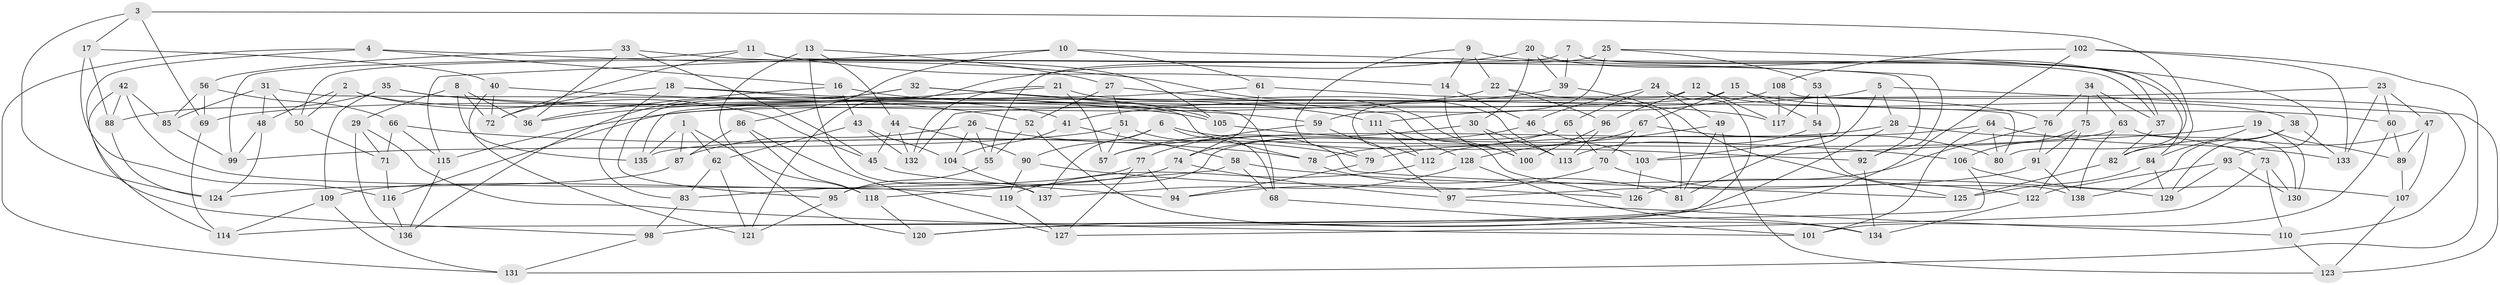 // Generated by graph-tools (version 1.1) at 2025/38/03/09/25 02:38:19]
// undirected, 138 vertices, 276 edges
graph export_dot {
graph [start="1"]
  node [color=gray90,style=filled];
  1;
  2;
  3;
  4;
  5;
  6;
  7;
  8;
  9;
  10;
  11;
  12;
  13;
  14;
  15;
  16;
  17;
  18;
  19;
  20;
  21;
  22;
  23;
  24;
  25;
  26;
  27;
  28;
  29;
  30;
  31;
  32;
  33;
  34;
  35;
  36;
  37;
  38;
  39;
  40;
  41;
  42;
  43;
  44;
  45;
  46;
  47;
  48;
  49;
  50;
  51;
  52;
  53;
  54;
  55;
  56;
  57;
  58;
  59;
  60;
  61;
  62;
  63;
  64;
  65;
  66;
  67;
  68;
  69;
  70;
  71;
  72;
  73;
  74;
  75;
  76;
  77;
  78;
  79;
  80;
  81;
  82;
  83;
  84;
  85;
  86;
  87;
  88;
  89;
  90;
  91;
  92;
  93;
  94;
  95;
  96;
  97;
  98;
  99;
  100;
  101;
  102;
  103;
  104;
  105;
  106;
  107;
  108;
  109;
  110;
  111;
  112;
  113;
  114;
  115;
  116;
  117;
  118;
  119;
  120;
  121;
  122;
  123;
  124;
  125;
  126;
  127;
  128;
  129;
  130;
  131;
  132;
  133;
  134;
  135;
  136;
  137;
  138;
  1 -- 87;
  1 -- 62;
  1 -- 135;
  1 -- 118;
  2 -- 45;
  2 -- 48;
  2 -- 50;
  2 -- 41;
  3 -- 82;
  3 -- 17;
  3 -- 124;
  3 -- 69;
  4 -- 131;
  4 -- 100;
  4 -- 16;
  4 -- 98;
  5 -- 81;
  5 -- 123;
  5 -- 28;
  5 -- 115;
  6 -- 90;
  6 -- 68;
  6 -- 92;
  6 -- 137;
  7 -- 80;
  7 -- 37;
  7 -- 50;
  7 -- 39;
  8 -- 135;
  8 -- 29;
  8 -- 36;
  8 -- 72;
  9 -- 79;
  9 -- 37;
  9 -- 14;
  9 -- 22;
  10 -- 86;
  10 -- 92;
  10 -- 61;
  10 -- 115;
  11 -- 14;
  11 -- 72;
  11 -- 92;
  11 -- 99;
  12 -- 96;
  12 -- 112;
  12 -- 38;
  12 -- 117;
  13 -- 120;
  13 -- 27;
  13 -- 44;
  13 -- 137;
  14 -- 100;
  14 -- 46;
  15 -- 54;
  15 -- 116;
  15 -- 60;
  15 -- 67;
  16 -- 105;
  16 -- 36;
  16 -- 43;
  17 -- 40;
  17 -- 116;
  17 -- 88;
  18 -- 52;
  18 -- 78;
  18 -- 72;
  18 -- 83;
  19 -- 103;
  19 -- 84;
  19 -- 89;
  19 -- 130;
  20 -- 84;
  20 -- 121;
  20 -- 39;
  20 -- 30;
  21 -- 36;
  21 -- 57;
  21 -- 113;
  21 -- 132;
  22 -- 69;
  22 -- 96;
  22 -- 81;
  23 -- 47;
  23 -- 60;
  23 -- 132;
  23 -- 133;
  24 -- 46;
  24 -- 49;
  24 -- 120;
  24 -- 65;
  25 -- 55;
  25 -- 53;
  25 -- 59;
  25 -- 93;
  26 -- 87;
  26 -- 55;
  26 -- 79;
  26 -- 104;
  27 -- 52;
  27 -- 51;
  27 -- 126;
  28 -- 98;
  28 -- 57;
  28 -- 73;
  29 -- 101;
  29 -- 71;
  29 -- 136;
  30 -- 57;
  30 -- 100;
  30 -- 113;
  31 -- 48;
  31 -- 85;
  31 -- 50;
  31 -- 80;
  32 -- 136;
  32 -- 111;
  32 -- 68;
  32 -- 95;
  33 -- 45;
  33 -- 105;
  33 -- 36;
  33 -- 56;
  34 -- 37;
  34 -- 75;
  34 -- 63;
  34 -- 76;
  35 -- 105;
  35 -- 109;
  35 -- 88;
  35 -- 117;
  37 -- 82;
  38 -- 129;
  38 -- 133;
  38 -- 138;
  39 -- 125;
  39 -- 41;
  40 -- 72;
  40 -- 59;
  40 -- 121;
  41 -- 104;
  41 -- 58;
  42 -- 119;
  42 -- 114;
  42 -- 88;
  42 -- 85;
  43 -- 62;
  43 -- 104;
  43 -- 132;
  44 -- 90;
  44 -- 132;
  44 -- 45;
  45 -- 94;
  46 -- 103;
  46 -- 74;
  47 -- 107;
  47 -- 82;
  47 -- 89;
  48 -- 99;
  48 -- 124;
  49 -- 81;
  49 -- 128;
  49 -- 123;
  50 -- 71;
  51 -- 99;
  51 -- 125;
  51 -- 57;
  52 -- 55;
  52 -- 134;
  53 -- 103;
  53 -- 54;
  53 -- 117;
  54 -- 113;
  54 -- 138;
  55 -- 95;
  56 -- 85;
  56 -- 66;
  56 -- 69;
  58 -- 68;
  58 -- 129;
  58 -- 118;
  59 -- 77;
  59 -- 97;
  60 -- 89;
  60 -- 101;
  61 -- 74;
  61 -- 76;
  61 -- 135;
  62 -- 121;
  62 -- 83;
  63 -- 130;
  63 -- 135;
  63 -- 138;
  64 -- 133;
  64 -- 101;
  64 -- 80;
  64 -- 112;
  65 -- 78;
  65 -- 70;
  65 -- 95;
  66 -- 78;
  66 -- 71;
  66 -- 115;
  67 -- 79;
  67 -- 70;
  67 -- 80;
  68 -- 101;
  69 -- 114;
  70 -- 94;
  70 -- 122;
  71 -- 116;
  73 -- 110;
  73 -- 127;
  73 -- 130;
  74 -- 97;
  74 -- 109;
  75 -- 106;
  75 -- 122;
  75 -- 91;
  76 -- 126;
  76 -- 91;
  77 -- 94;
  77 -- 83;
  77 -- 127;
  78 -- 81;
  79 -- 94;
  82 -- 125;
  83 -- 98;
  84 -- 125;
  84 -- 129;
  85 -- 99;
  86 -- 87;
  86 -- 118;
  86 -- 127;
  87 -- 124;
  88 -- 124;
  89 -- 107;
  90 -- 126;
  90 -- 119;
  91 -- 97;
  91 -- 138;
  92 -- 134;
  93 -- 122;
  93 -- 130;
  93 -- 129;
  95 -- 121;
  96 -- 113;
  96 -- 100;
  97 -- 110;
  98 -- 131;
  102 -- 131;
  102 -- 133;
  102 -- 120;
  102 -- 108;
  103 -- 126;
  104 -- 137;
  105 -- 106;
  106 -- 114;
  106 -- 107;
  107 -- 123;
  108 -- 117;
  108 -- 111;
  108 -- 110;
  109 -- 114;
  109 -- 131;
  110 -- 123;
  111 -- 128;
  111 -- 112;
  112 -- 119;
  115 -- 136;
  116 -- 136;
  118 -- 120;
  119 -- 127;
  122 -- 134;
  128 -- 134;
  128 -- 137;
}
